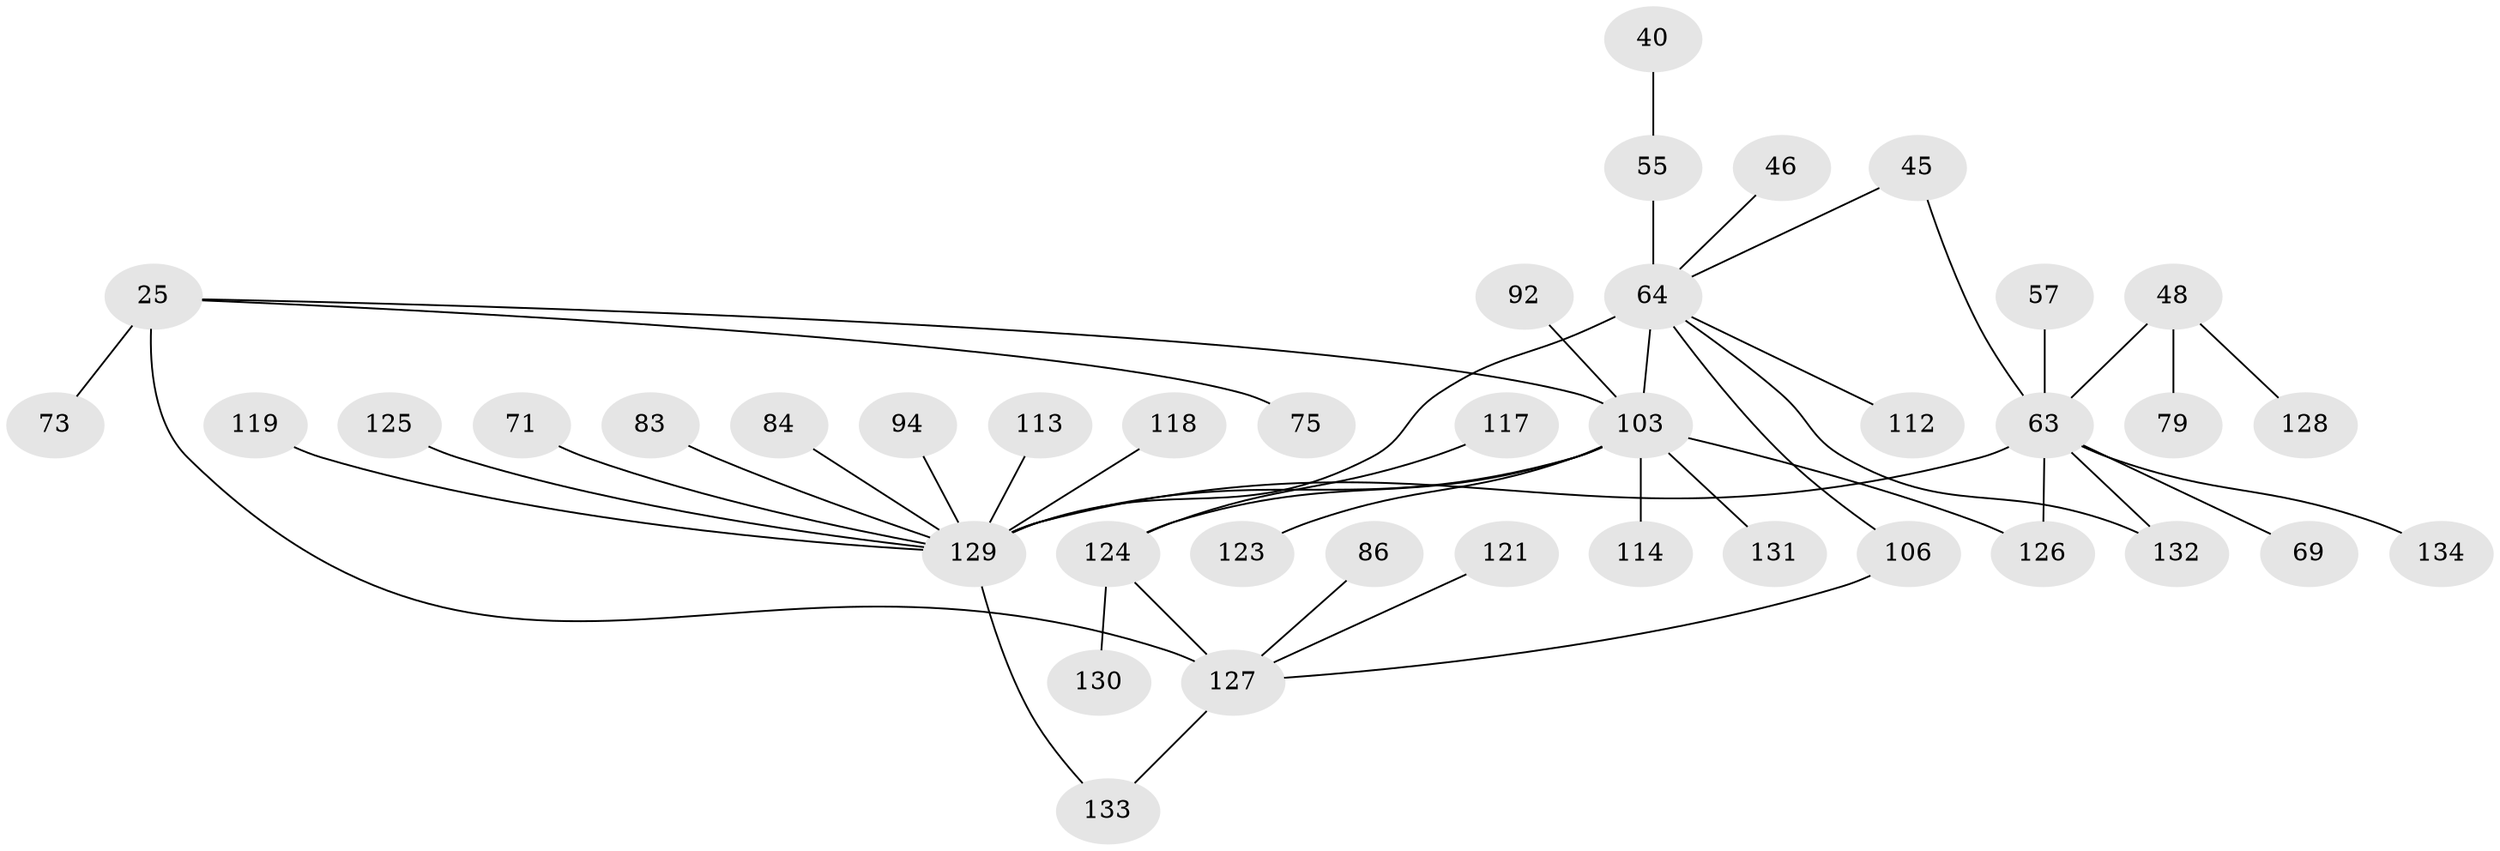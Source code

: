 // original degree distribution, {4: 0.1044776119402985, 5: 0.05970149253731343, 7: 0.029850746268656716, 3: 0.1044776119402985, 2: 0.3208955223880597, 1: 0.373134328358209, 6: 0.007462686567164179}
// Generated by graph-tools (version 1.1) at 2025/45/03/04/25 21:45:01]
// undirected, 40 vertices, 46 edges
graph export_dot {
graph [start="1"]
  node [color=gray90,style=filled];
  25;
  40 [super="+32"];
  45;
  46;
  48 [super="+38"];
  55 [super="+20"];
  57;
  63 [super="+47+9"];
  64 [super="+19+43+6+22+42"];
  69;
  71;
  73;
  75;
  79;
  83;
  84 [super="+66"];
  86;
  92 [super="+34"];
  94;
  103 [super="+39+72"];
  106;
  112;
  113;
  114 [super="+104+108"];
  117;
  118;
  119 [super="+82"];
  121 [super="+115"];
  123 [super="+78"];
  124 [super="+54+85+93"];
  125;
  126 [super="+24+70+120"];
  127 [super="+101+100+61"];
  128;
  129 [super="+50+97+109+2"];
  130;
  131;
  132 [super="+98+111+122"];
  133 [super="+110"];
  134;
  25 -- 73;
  25 -- 75;
  25 -- 103 [weight=2];
  25 -- 127 [weight=3];
  40 -- 55;
  45 -- 63;
  45 -- 64;
  46 -- 64;
  48 -- 63 [weight=2];
  48 -- 79;
  48 -- 128;
  55 -- 64 [weight=3];
  57 -- 63;
  63 -- 69;
  63 -- 134;
  63 -- 132;
  63 -- 129 [weight=3];
  63 -- 126;
  64 -- 103;
  64 -- 106;
  64 -- 112;
  64 -- 132;
  64 -- 129 [weight=4];
  71 -- 129;
  83 -- 129;
  84 -- 129;
  86 -- 127;
  92 -- 103;
  94 -- 129;
  103 -- 131;
  103 -- 124 [weight=2];
  103 -- 114;
  103 -- 126;
  103 -- 123;
  103 -- 129 [weight=2];
  106 -- 127;
  113 -- 129;
  117 -- 124;
  118 -- 129;
  119 -- 129;
  121 -- 127 [weight=2];
  124 -- 130;
  124 -- 127;
  125 -- 129;
  127 -- 133;
  129 -- 133;
}
